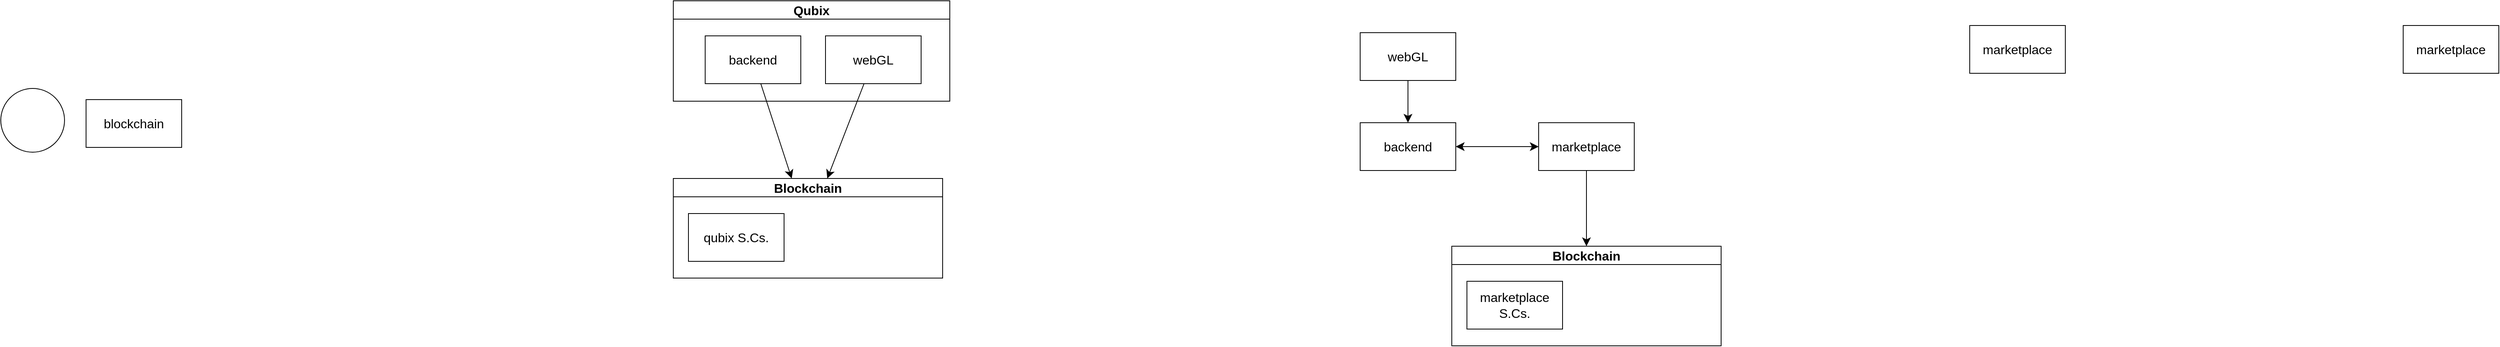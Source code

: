 <mxfile version="21.6.5" type="github">
  <diagram name="Page-1" id="zHUUiC82xC5pGfD_80GM">
    <mxGraphModel dx="2593" dy="1059" grid="0" gridSize="10" guides="1" tooltips="1" connect="1" arrows="1" fold="1" page="0" pageScale="1" pageWidth="1169" pageHeight="827" math="0" shadow="0">
      <root>
        <mxCell id="0" />
        <mxCell id="1" parent="0" />
        <mxCell id="BTJkSmiA3YUgXuVK6yyH-2" value="" style="ellipse;whiteSpace=wrap;html=1;aspect=fixed;fontSize=16;" vertex="1" parent="1">
          <mxGeometry x="-693" y="145" width="80" height="80" as="geometry" />
        </mxCell>
        <mxCell id="BTJkSmiA3YUgXuVK6yyH-8" style="edgeStyle=none;curved=1;rounded=0;orthogonalLoop=1;jettySize=auto;html=1;fontSize=12;startSize=8;endSize=8;" edge="1" parent="1" source="BTJkSmiA3YUgXuVK6yyH-1" target="BTJkSmiA3YUgXuVK6yyH-7">
          <mxGeometry relative="1" as="geometry" />
        </mxCell>
        <mxCell id="BTJkSmiA3YUgXuVK6yyH-19" style="edgeStyle=none;curved=1;rounded=0;orthogonalLoop=1;jettySize=auto;html=1;fontSize=12;startSize=8;endSize=8;" edge="1" parent="1" source="BTJkSmiA3YUgXuVK6yyH-5" target="BTJkSmiA3YUgXuVK6yyH-17">
          <mxGeometry relative="1" as="geometry" />
        </mxCell>
        <mxCell id="BTJkSmiA3YUgXuVK6yyH-5" value="marketplace" style="rounded=0;whiteSpace=wrap;html=1;fontSize=16;" vertex="1" parent="1">
          <mxGeometry x="1237" y="188" width="120" height="60" as="geometry" />
        </mxCell>
        <mxCell id="BTJkSmiA3YUgXuVK6yyH-7" value="Blockchain" style="swimlane;whiteSpace=wrap;html=1;fontSize=16;" vertex="1" parent="1">
          <mxGeometry x="151" y="258" width="338" height="125" as="geometry" />
        </mxCell>
        <mxCell id="BTJkSmiA3YUgXuVK6yyH-3" value="qubix S.Cs." style="rounded=0;whiteSpace=wrap;html=1;fontSize=16;" vertex="1" parent="BTJkSmiA3YUgXuVK6yyH-7">
          <mxGeometry x="19" y="44" width="120" height="60" as="geometry" />
        </mxCell>
        <mxCell id="BTJkSmiA3YUgXuVK6yyH-6" value="blockchain" style="rounded=0;whiteSpace=wrap;html=1;fontSize=16;" vertex="1" parent="1">
          <mxGeometry x="-586" y="159" width="120" height="60" as="geometry" />
        </mxCell>
        <mxCell id="BTJkSmiA3YUgXuVK6yyH-11" style="edgeStyle=none;curved=1;rounded=0;orthogonalLoop=1;jettySize=auto;html=1;fontSize=12;startSize=8;endSize=8;" edge="1" parent="1" source="BTJkSmiA3YUgXuVK6yyH-4" target="BTJkSmiA3YUgXuVK6yyH-7">
          <mxGeometry relative="1" as="geometry">
            <mxPoint x="330" y="103" as="sourcePoint" />
            <mxPoint x="330" y="268" as="targetPoint" />
          </mxGeometry>
        </mxCell>
        <mxCell id="BTJkSmiA3YUgXuVK6yyH-14" style="edgeStyle=none;curved=1;rounded=0;orthogonalLoop=1;jettySize=auto;html=1;fontSize=12;startSize=8;endSize=8;startArrow=classic;startFill=1;" edge="1" parent="1" source="BTJkSmiA3YUgXuVK6yyH-12" target="BTJkSmiA3YUgXuVK6yyH-5">
          <mxGeometry relative="1" as="geometry" />
        </mxCell>
        <mxCell id="BTJkSmiA3YUgXuVK6yyH-12" value="backend" style="rounded=0;whiteSpace=wrap;html=1;fontSize=16;" vertex="1" parent="1">
          <mxGeometry x="1013" y="188" width="120" height="60" as="geometry" />
        </mxCell>
        <mxCell id="BTJkSmiA3YUgXuVK6yyH-16" style="edgeStyle=none;curved=1;rounded=0;orthogonalLoop=1;jettySize=auto;html=1;fontSize=12;startSize=8;endSize=8;" edge="1" parent="1" source="BTJkSmiA3YUgXuVK6yyH-13" target="BTJkSmiA3YUgXuVK6yyH-12">
          <mxGeometry relative="1" as="geometry" />
        </mxCell>
        <mxCell id="BTJkSmiA3YUgXuVK6yyH-13" value="webGL" style="rounded=0;whiteSpace=wrap;html=1;fontSize=16;" vertex="1" parent="1">
          <mxGeometry x="1013" y="75" width="120" height="60" as="geometry" />
        </mxCell>
        <mxCell id="BTJkSmiA3YUgXuVK6yyH-15" value="marketplace" style="rounded=0;whiteSpace=wrap;html=1;fontSize=16;" vertex="1" parent="1">
          <mxGeometry x="1778" y="66" width="120" height="60" as="geometry" />
        </mxCell>
        <mxCell id="BTJkSmiA3YUgXuVK6yyH-17" value="Blockchain" style="swimlane;whiteSpace=wrap;html=1;fontSize=16;" vertex="1" parent="1">
          <mxGeometry x="1128" y="343" width="338" height="125" as="geometry" />
        </mxCell>
        <mxCell id="BTJkSmiA3YUgXuVK6yyH-18" value="marketplace S.Cs." style="rounded=0;whiteSpace=wrap;html=1;fontSize=16;" vertex="1" parent="BTJkSmiA3YUgXuVK6yyH-17">
          <mxGeometry x="19" y="44" width="120" height="60" as="geometry" />
        </mxCell>
        <mxCell id="BTJkSmiA3YUgXuVK6yyH-21" value="marketplace" style="rounded=0;whiteSpace=wrap;html=1;fontSize=16;" vertex="1" parent="1">
          <mxGeometry x="2322" y="66" width="120" height="60" as="geometry" />
        </mxCell>
        <mxCell id="BTJkSmiA3YUgXuVK6yyH-22" value="Qubix" style="swimlane;whiteSpace=wrap;html=1;fontSize=16;" vertex="1" parent="1">
          <mxGeometry x="151" y="35" width="347" height="126" as="geometry" />
        </mxCell>
        <mxCell id="BTJkSmiA3YUgXuVK6yyH-1" value="backend" style="rounded=0;whiteSpace=wrap;html=1;fontSize=16;" vertex="1" parent="BTJkSmiA3YUgXuVK6yyH-22">
          <mxGeometry x="40" y="44" width="120" height="60" as="geometry" />
        </mxCell>
        <mxCell id="BTJkSmiA3YUgXuVK6yyH-4" value="webGL" style="rounded=0;whiteSpace=wrap;html=1;fontSize=16;" vertex="1" parent="BTJkSmiA3YUgXuVK6yyH-22">
          <mxGeometry x="191" y="44" width="120" height="60" as="geometry" />
        </mxCell>
      </root>
    </mxGraphModel>
  </diagram>
</mxfile>
